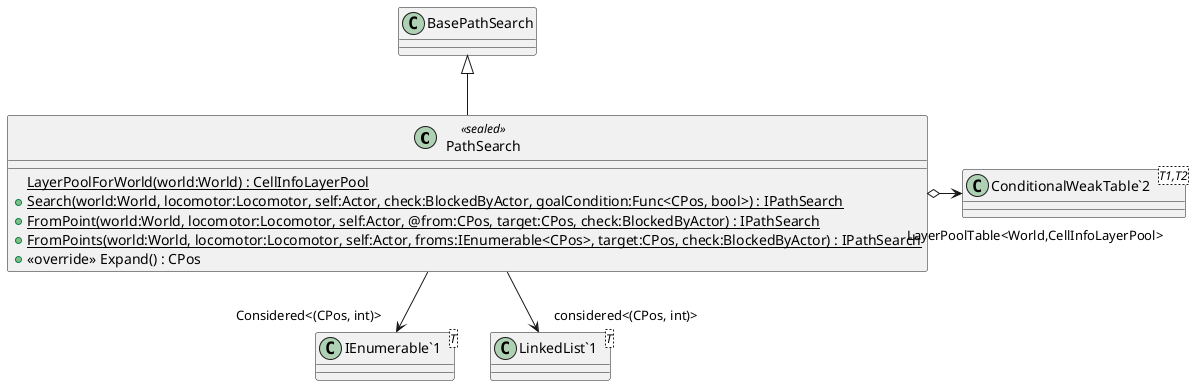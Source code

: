 @startuml
class PathSearch <<sealed>> {
    {static} LayerPoolForWorld(world:World) : CellInfoLayerPool
    + {static} Search(world:World, locomotor:Locomotor, self:Actor, check:BlockedByActor, goalCondition:Func<CPos, bool>) : IPathSearch
    + {static} FromPoint(world:World, locomotor:Locomotor, self:Actor, @from:CPos, target:CPos, check:BlockedByActor) : IPathSearch
    + {static} FromPoints(world:World, locomotor:Locomotor, self:Actor, froms:IEnumerable<CPos>, target:CPos, check:BlockedByActor) : IPathSearch
    + <<override>> Expand() : CPos
}
class "ConditionalWeakTable`2"<T1,T2> {
}
class "IEnumerable`1"<T> {
}
class "LinkedList`1"<T> {
}
BasePathSearch <|-- PathSearch
PathSearch o-> "LayerPoolTable<World,CellInfoLayerPool>" "ConditionalWeakTable`2"
PathSearch --> "Considered<(CPos, int)>" "IEnumerable`1"
PathSearch --> "considered<(CPos, int)>" "LinkedList`1"
@enduml
